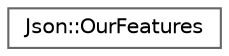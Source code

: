 digraph "Graphical Class Hierarchy"
{
 // LATEX_PDF_SIZE
  bgcolor="transparent";
  edge [fontname=Helvetica,fontsize=10,labelfontname=Helvetica,labelfontsize=10];
  node [fontname=Helvetica,fontsize=10,shape=box,height=0.2,width=0.4];
  rankdir="LR";
  Node0 [label="Json::OurFeatures",height=0.2,width=0.4,color="grey40", fillcolor="white", style="filled",URL="$class_json_1_1_our_features.html",tooltip=" "];
}
